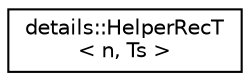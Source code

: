digraph "类继承关系图"
{
 // INTERACTIVE_SVG=YES
 // LATEX_PDF_SIZE
  edge [fontname="Helvetica",fontsize="10",labelfontname="Helvetica",labelfontsize="10"];
  node [fontname="Helvetica",fontsize="10",shape=record];
  rankdir="LR";
  Node0 [label="details::HelperRecT\l\< n, Ts \>",height=0.2,width=0.4,color="black", fillcolor="white", style="filled",URL="$d0/daa/structdetails_1_1_helper_rec_t.html",tooltip="generic declaration of a template to handle copying, moving, and deleting type that matches a given i..."];
}
